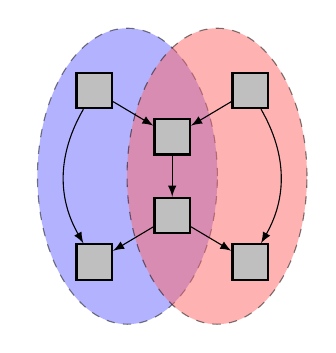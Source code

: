 \usetikzlibrary{calc,matrix,backgrounds,fit,shapes,arrows}
\begin{tikzpicture}[
  scale=1.0,
  transform shape,
  node distance=14mm
]

%  \path[use as bounding box] (-8mm,-16mm) rectangle (60mm,10mm);

  \tikzstyle{memnode}=[draw,rectangle,fill=lightgray,thick,minimum height=4.5mm, minimum width=4.5mm,inner sep=1mm,font=\tt]

  \tikzstyle{pointer}=[draw,->,>=latex]
  \tikzstyle{ptrlab}=[above,font=\tt]

  % nodes
  \node[memnode] (x1) at (0mm,0mm) {};
  \node[memnode] (x2) [below of=x1,yshift=4mm] {};
  \node[memnode] (x3) [below right of=x2,yshift=4mm] {};
  \node[memnode] (x4) [below left of=x2,yshift=4mm] {};
  \node[memnode] (x5) [above left of=x1,yshift=-4mm] {};
  \node[memnode] (x6) [above right of=x1,yshift=-4mm] {};

  % pointers
  \draw[pointer] (x1)    edge (x2);
  \draw[pointer] (x2)    edge (x3);
  \draw[pointer] (x2)    edge (x4);
  \draw[pointer] (x5)    edge (x1);
  \draw[pointer] (x6)    edge (x1);
  \draw[pointer,bend right]   (x5)    edge coordinate (bend1) (x4);
  \draw[pointer,bend left]    (x6)    edge coordinate (bend2) (x3);

  \begin{pgfonlayer}{background}
    \node[draw,dashed,fill=blue!60,opacity=0.5,ellipse,inner sep=0,fit=(x1) (x2) (x4) (x5) (bend1)] {};
    \node[draw,dashed,fill=red!60,opacity=0.5,ellipse,inner sep=0,fit=(x1) (x2) (x3) (x6) (bend2)] {};
  \end{pgfonlayer}
\end{tikzpicture}

